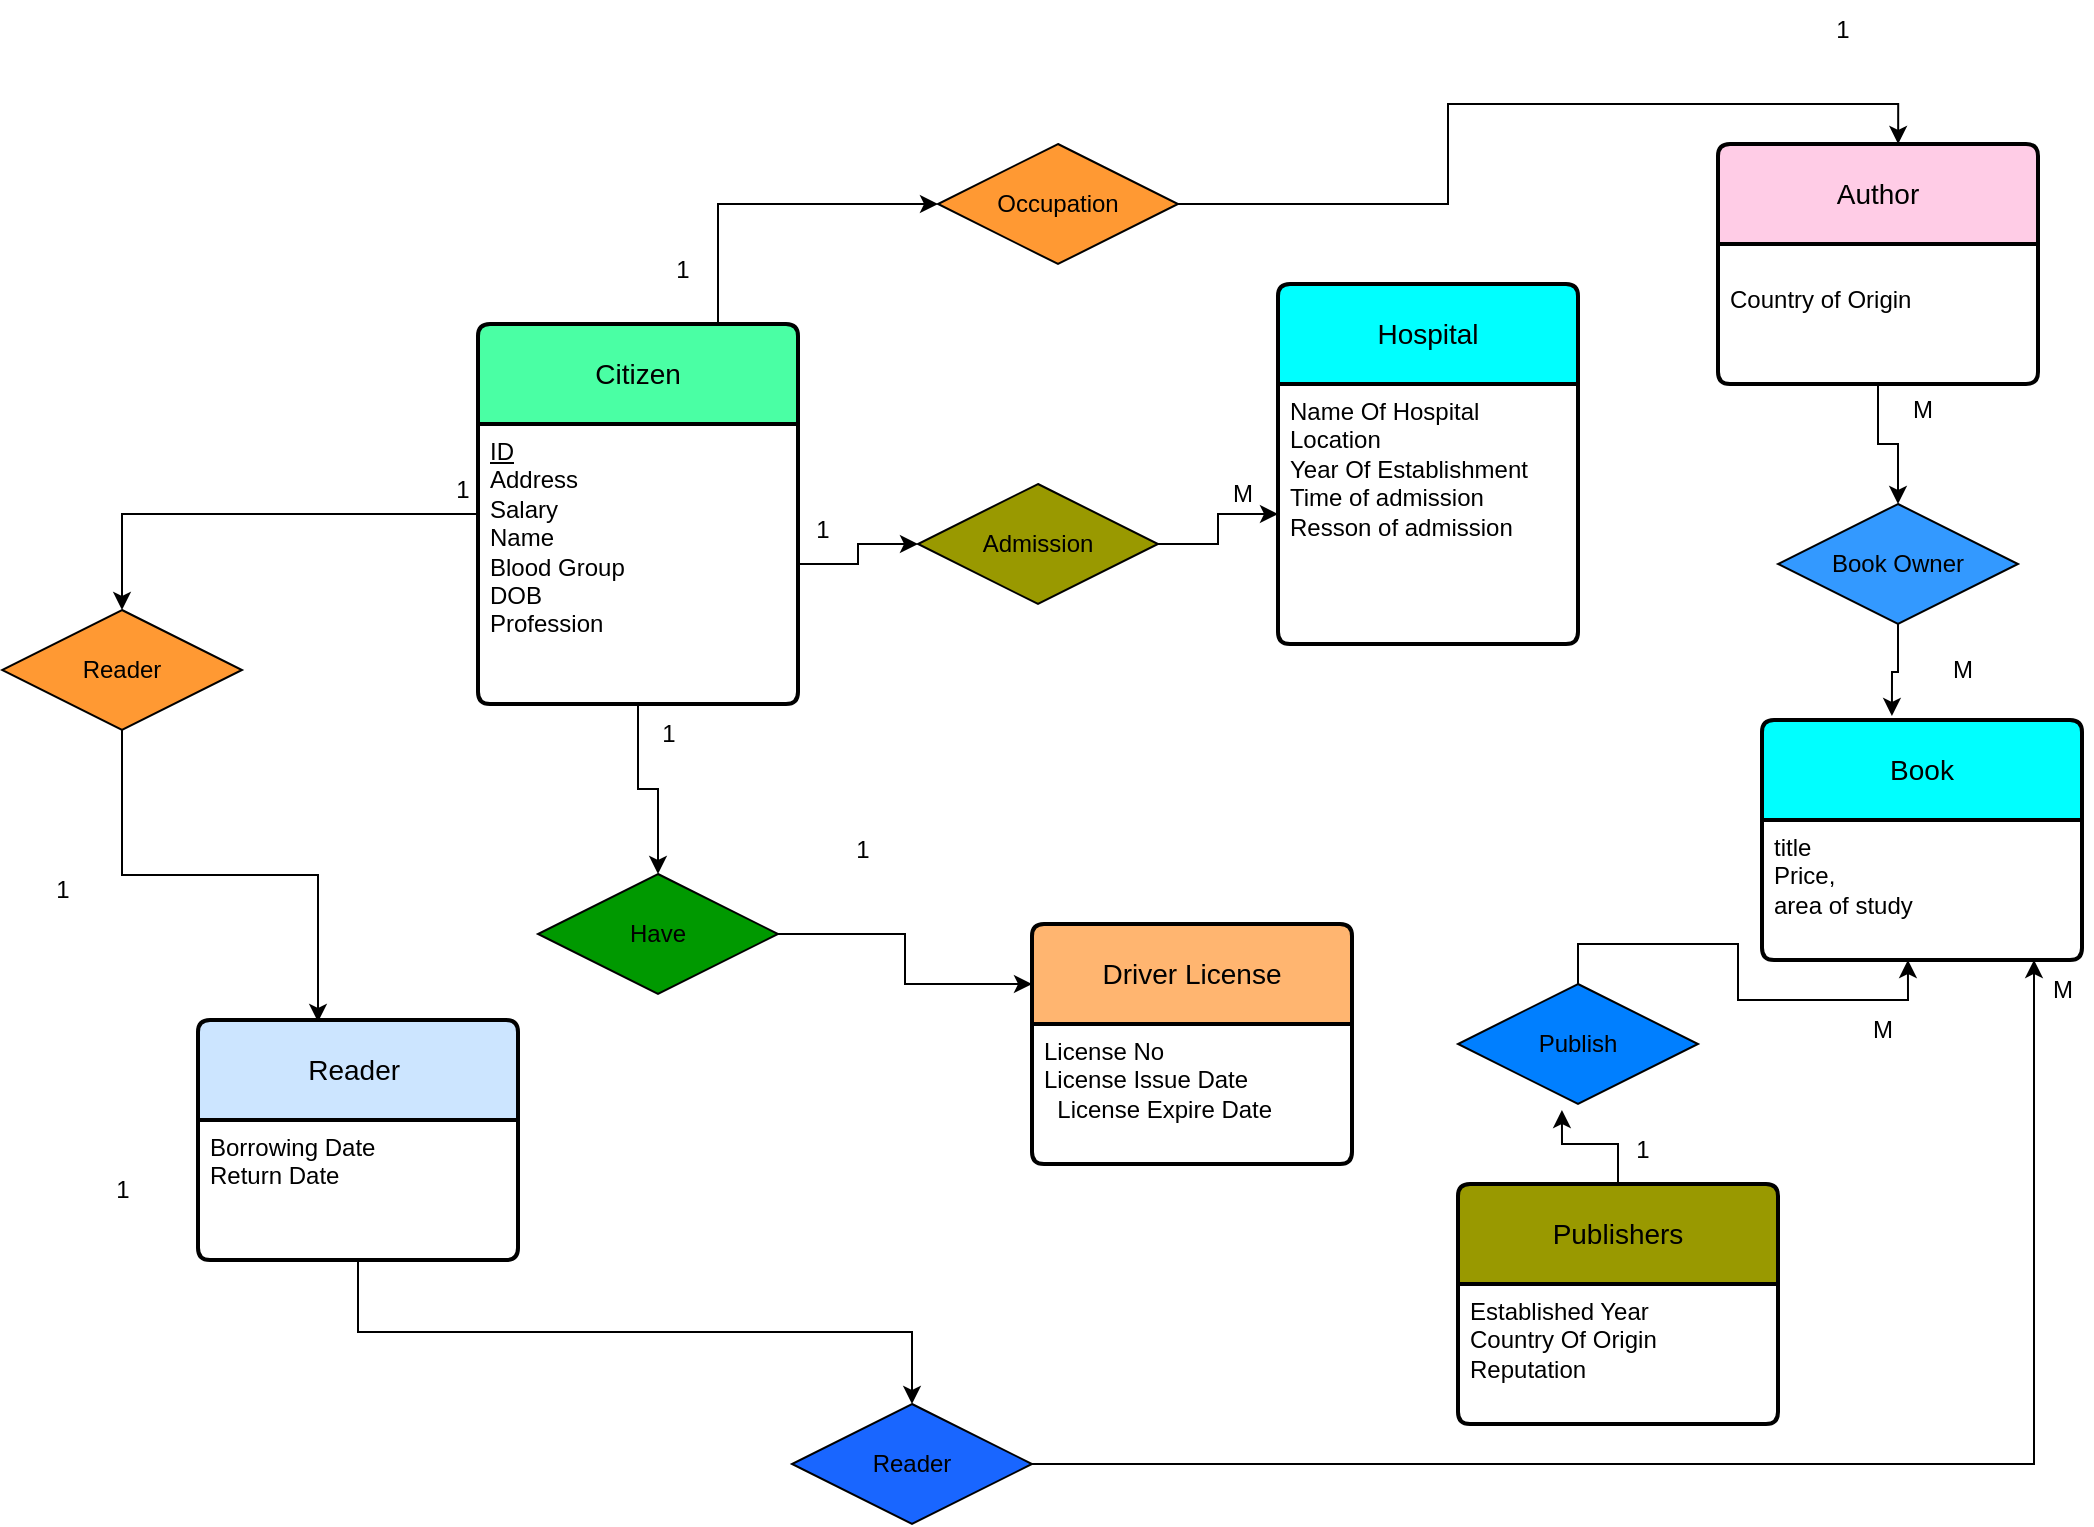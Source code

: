 <mxfile version="22.0.0" type="google">
  <diagram id="JSDDQRz3V1KPSI_Ny5Y9" name="Page-1">
    <mxGraphModel dx="2400" dy="1886" grid="1" gridSize="10" guides="1" tooltips="1" connect="1" arrows="1" fold="1" page="1" pageScale="1" pageWidth="850" pageHeight="1100" math="0" shadow="0">
      <root>
        <mxCell id="0" />
        <mxCell id="1" parent="0" />
        <mxCell id="pfKTipFEEnKFo6_xhmQf-56" style="edgeStyle=orthogonalEdgeStyle;rounded=0;orthogonalLoop=1;jettySize=auto;html=1;exitX=1;exitY=0.5;exitDx=0;exitDy=0;entryX=0;entryY=0.25;entryDx=0;entryDy=0;" parent="1" source="pfKTipFEEnKFo6_xhmQf-25" target="pfKTipFEEnKFo6_xhmQf-53" edge="1">
          <mxGeometry relative="1" as="geometry" />
        </mxCell>
        <mxCell id="pfKTipFEEnKFo6_xhmQf-25" value="Have" style="shape=rhombus;perimeter=rhombusPerimeter;whiteSpace=wrap;html=1;align=center;fillColor=#009900;" parent="1" vertex="1">
          <mxGeometry x="-110" y="165" width="120" height="60" as="geometry" />
        </mxCell>
        <mxCell id="pfKTipFEEnKFo6_xhmQf-68" style="edgeStyle=orthogonalEdgeStyle;rounded=0;orthogonalLoop=1;jettySize=auto;html=1;exitX=0.75;exitY=0;exitDx=0;exitDy=0;entryX=0;entryY=0.5;entryDx=0;entryDy=0;" parent="1" source="pfKTipFEEnKFo6_xhmQf-50" target="pfKTipFEEnKFo6_xhmQf-67" edge="1">
          <mxGeometry relative="1" as="geometry" />
        </mxCell>
        <mxCell id="pfKTipFEEnKFo6_xhmQf-79" style="edgeStyle=orthogonalEdgeStyle;rounded=0;orthogonalLoop=1;jettySize=auto;html=1;exitX=0;exitY=0.5;exitDx=0;exitDy=0;entryX=0.5;entryY=0;entryDx=0;entryDy=0;" parent="1" source="pfKTipFEEnKFo6_xhmQf-50" target="pfKTipFEEnKFo6_xhmQf-78" edge="1">
          <mxGeometry relative="1" as="geometry" />
        </mxCell>
        <mxCell id="pfKTipFEEnKFo6_xhmQf-50" value="Citizen" style="swimlane;childLayout=stackLayout;horizontal=1;startSize=50;horizontalStack=0;rounded=1;fontSize=14;fontStyle=0;strokeWidth=2;resizeParent=0;resizeLast=1;shadow=0;dashed=0;align=center;arcSize=4;whiteSpace=wrap;html=1;fillColor=#4AFFA4;" parent="1" vertex="1">
          <mxGeometry x="-140" y="-110" width="160" height="190" as="geometry" />
        </mxCell>
        <mxCell id="pfKTipFEEnKFo6_xhmQf-51" value="&lt;div&gt;&lt;u&gt;ID&lt;br&gt;&lt;/u&gt;&lt;/div&gt;&lt;div&gt;Address&lt;/div&gt;&lt;div&gt;Salary&lt;/div&gt;&lt;div&gt;Name&lt;/div&gt;&lt;div&gt;Blood Group&lt;br&gt;&lt;/div&gt;&lt;div&gt;DOB&lt;/div&gt;&lt;div&gt;Profession&lt;br&gt;&lt;/div&gt;" style="align=left;strokeColor=none;fillColor=none;spacingLeft=4;fontSize=12;verticalAlign=top;resizable=0;rotatable=0;part=1;html=1;" parent="pfKTipFEEnKFo6_xhmQf-50" vertex="1">
          <mxGeometry y="50" width="160" height="140" as="geometry" />
        </mxCell>
        <mxCell id="pfKTipFEEnKFo6_xhmQf-52" style="edgeStyle=orthogonalEdgeStyle;rounded=0;orthogonalLoop=1;jettySize=auto;html=1;exitX=0.5;exitY=1;exitDx=0;exitDy=0;entryX=0.5;entryY=0;entryDx=0;entryDy=0;" parent="1" source="pfKTipFEEnKFo6_xhmQf-51" target="pfKTipFEEnKFo6_xhmQf-25" edge="1">
          <mxGeometry relative="1" as="geometry" />
        </mxCell>
        <mxCell id="pfKTipFEEnKFo6_xhmQf-53" value="&lt;div&gt;Driver License&lt;/div&gt;" style="swimlane;childLayout=stackLayout;horizontal=1;startSize=50;horizontalStack=0;rounded=1;fontSize=14;fontStyle=0;strokeWidth=2;resizeParent=0;resizeLast=1;shadow=0;dashed=0;align=center;arcSize=4;whiteSpace=wrap;html=1;fillColor=#FFB570;" parent="1" vertex="1">
          <mxGeometry x="137" y="190" width="160" height="120" as="geometry" />
        </mxCell>
        <mxCell id="pfKTipFEEnKFo6_xhmQf-54" value="&lt;div&gt;License No&lt;/div&gt;&lt;div&gt;License Issue Date&lt;/div&gt;&lt;div&gt;&amp;nbsp; License Expire Date&lt;/div&gt;" style="align=left;strokeColor=none;fillColor=none;spacingLeft=4;fontSize=12;verticalAlign=top;resizable=0;rotatable=0;part=1;html=1;" parent="pfKTipFEEnKFo6_xhmQf-53" vertex="1">
          <mxGeometry y="50" width="160" height="70" as="geometry" />
        </mxCell>
        <mxCell id="pfKTipFEEnKFo6_xhmQf-57" value="Hospital" style="swimlane;childLayout=stackLayout;horizontal=1;startSize=50;horizontalStack=0;rounded=1;fontSize=14;fontStyle=0;strokeWidth=2;resizeParent=0;resizeLast=1;shadow=0;dashed=0;align=center;arcSize=4;whiteSpace=wrap;html=1;fillColor=#00FFFF;" parent="1" vertex="1">
          <mxGeometry x="260" y="-130" width="150" height="180" as="geometry" />
        </mxCell>
        <mxCell id="pfKTipFEEnKFo6_xhmQf-58" value="&lt;div&gt;Name Of Hospital&lt;/div&gt;&lt;div&gt;Location&lt;/div&gt;&lt;div&gt;Year Of Establishment&lt;/div&gt;&lt;div&gt;Time of admission&lt;/div&gt;&lt;div&gt;Resson of admission&lt;br&gt;&lt;/div&gt;" style="align=left;strokeColor=none;fillColor=none;spacingLeft=4;fontSize=12;verticalAlign=top;resizable=0;rotatable=0;part=1;html=1;" parent="pfKTipFEEnKFo6_xhmQf-57" vertex="1">
          <mxGeometry y="50" width="150" height="130" as="geometry" />
        </mxCell>
        <mxCell id="pfKTipFEEnKFo6_xhmQf-61" style="edgeStyle=orthogonalEdgeStyle;rounded=0;orthogonalLoop=1;jettySize=auto;html=1;exitX=1;exitY=0.5;exitDx=0;exitDy=0;entryX=0;entryY=0.5;entryDx=0;entryDy=0;" parent="1" source="pfKTipFEEnKFo6_xhmQf-59" target="pfKTipFEEnKFo6_xhmQf-58" edge="1">
          <mxGeometry relative="1" as="geometry" />
        </mxCell>
        <mxCell id="pfKTipFEEnKFo6_xhmQf-59" value="&lt;div&gt;Admission&lt;/div&gt;" style="shape=rhombus;perimeter=rhombusPerimeter;whiteSpace=wrap;html=1;align=center;fillColor=#999900;" parent="1" vertex="1">
          <mxGeometry x="80" y="-30" width="120" height="60" as="geometry" />
        </mxCell>
        <mxCell id="pfKTipFEEnKFo6_xhmQf-60" style="edgeStyle=orthogonalEdgeStyle;rounded=0;orthogonalLoop=1;jettySize=auto;html=1;exitX=1;exitY=0.5;exitDx=0;exitDy=0;entryX=0;entryY=0.5;entryDx=0;entryDy=0;" parent="1" source="pfKTipFEEnKFo6_xhmQf-51" target="pfKTipFEEnKFo6_xhmQf-59" edge="1">
          <mxGeometry relative="1" as="geometry" />
        </mxCell>
        <mxCell id="pfKTipFEEnKFo6_xhmQf-62" value="Book" style="swimlane;childLayout=stackLayout;horizontal=1;startSize=50;horizontalStack=0;rounded=1;fontSize=14;fontStyle=0;strokeWidth=2;resizeParent=0;resizeLast=1;shadow=0;dashed=0;align=center;arcSize=4;whiteSpace=wrap;html=1;fillColor=#00FFFF;" parent="1" vertex="1">
          <mxGeometry x="502" y="88" width="160" height="120" as="geometry" />
        </mxCell>
        <mxCell id="pfKTipFEEnKFo6_xhmQf-63" value="&lt;div&gt;title&lt;/div&gt;&lt;div&gt;Price,&lt;br&gt;&lt;/div&gt;&lt;div&gt;area of study&lt;/div&gt;&lt;div&gt;&lt;br&gt;&lt;/div&gt;" style="align=left;strokeColor=none;fillColor=none;spacingLeft=4;fontSize=12;verticalAlign=top;resizable=0;rotatable=0;part=1;html=1;" parent="pfKTipFEEnKFo6_xhmQf-62" vertex="1">
          <mxGeometry y="50" width="160" height="70" as="geometry" />
        </mxCell>
        <mxCell id="pfKTipFEEnKFo6_xhmQf-64" value="Author" style="swimlane;childLayout=stackLayout;horizontal=1;startSize=50;horizontalStack=0;rounded=1;fontSize=14;fontStyle=0;strokeWidth=2;resizeParent=0;resizeLast=1;shadow=0;dashed=0;align=center;arcSize=4;whiteSpace=wrap;html=1;fillColor=#FFCCE6;" parent="1" vertex="1">
          <mxGeometry x="480" y="-200" width="160" height="120" as="geometry" />
        </mxCell>
        <mxCell id="pfKTipFEEnKFo6_xhmQf-65" value="&lt;br&gt;&lt;div&gt;Country of Origin&lt;br&gt;&lt;/div&gt;" style="align=left;strokeColor=none;fillColor=none;spacingLeft=4;fontSize=12;verticalAlign=top;resizable=0;rotatable=0;part=1;html=1;" parent="pfKTipFEEnKFo6_xhmQf-64" vertex="1">
          <mxGeometry y="50" width="160" height="70" as="geometry" />
        </mxCell>
        <mxCell id="pfKTipFEEnKFo6_xhmQf-67" value="Occupation" style="shape=rhombus;perimeter=rhombusPerimeter;whiteSpace=wrap;html=1;align=center;fillColor=#FF9933;" parent="1" vertex="1">
          <mxGeometry x="90" y="-200" width="120" height="60" as="geometry" />
        </mxCell>
        <mxCell id="pfKTipFEEnKFo6_xhmQf-69" style="edgeStyle=orthogonalEdgeStyle;rounded=0;orthogonalLoop=1;jettySize=auto;html=1;exitX=1;exitY=0.5;exitDx=0;exitDy=0;entryX=0.563;entryY=0;entryDx=0;entryDy=0;entryPerimeter=0;" parent="1" source="pfKTipFEEnKFo6_xhmQf-67" target="pfKTipFEEnKFo6_xhmQf-64" edge="1">
          <mxGeometry relative="1" as="geometry" />
        </mxCell>
        <mxCell id="pfKTipFEEnKFo6_xhmQf-70" value="Book Owner" style="shape=rhombus;perimeter=rhombusPerimeter;whiteSpace=wrap;html=1;align=center;fillColor=#3399FF;" parent="1" vertex="1">
          <mxGeometry x="510" y="-20" width="120" height="60" as="geometry" />
        </mxCell>
        <mxCell id="pfKTipFEEnKFo6_xhmQf-71" style="edgeStyle=orthogonalEdgeStyle;rounded=0;orthogonalLoop=1;jettySize=auto;html=1;exitX=0.5;exitY=1;exitDx=0;exitDy=0;entryX=0.5;entryY=0;entryDx=0;entryDy=0;" parent="1" source="pfKTipFEEnKFo6_xhmQf-65" target="pfKTipFEEnKFo6_xhmQf-70" edge="1">
          <mxGeometry relative="1" as="geometry" />
        </mxCell>
        <mxCell id="pfKTipFEEnKFo6_xhmQf-72" style="edgeStyle=orthogonalEdgeStyle;rounded=0;orthogonalLoop=1;jettySize=auto;html=1;exitX=0.5;exitY=1;exitDx=0;exitDy=0;entryX=0.406;entryY=-0.017;entryDx=0;entryDy=0;entryPerimeter=0;" parent="1" source="pfKTipFEEnKFo6_xhmQf-70" target="pfKTipFEEnKFo6_xhmQf-62" edge="1">
          <mxGeometry relative="1" as="geometry" />
        </mxCell>
        <mxCell id="pfKTipFEEnKFo6_xhmQf-73" value="Reader&amp;nbsp; " style="swimlane;childLayout=stackLayout;horizontal=1;startSize=50;horizontalStack=0;rounded=1;fontSize=14;fontStyle=0;strokeWidth=2;resizeParent=0;resizeLast=1;shadow=0;dashed=0;align=center;arcSize=4;whiteSpace=wrap;html=1;fillColor=#CCE5FF;" parent="1" vertex="1">
          <mxGeometry x="-280" y="238" width="160" height="120" as="geometry" />
        </mxCell>
        <mxCell id="pfKTipFEEnKFo6_xhmQf-74" value="&lt;div&gt;Borrowing Date&lt;/div&gt;&lt;div&gt;Return Date&lt;br&gt;&lt;/div&gt;" style="align=left;strokeColor=none;fillColor=none;spacingLeft=4;fontSize=12;verticalAlign=top;resizable=0;rotatable=0;part=1;html=1;" parent="pfKTipFEEnKFo6_xhmQf-73" vertex="1">
          <mxGeometry y="50" width="160" height="70" as="geometry" />
        </mxCell>
        <mxCell id="pfKTipFEEnKFo6_xhmQf-78" value="Reader" style="shape=rhombus;perimeter=rhombusPerimeter;whiteSpace=wrap;html=1;align=center;fillColor=#FF9933;" parent="1" vertex="1">
          <mxGeometry x="-378" y="33" width="120" height="60" as="geometry" />
        </mxCell>
        <mxCell id="pfKTipFEEnKFo6_xhmQf-80" style="edgeStyle=orthogonalEdgeStyle;rounded=0;orthogonalLoop=1;jettySize=auto;html=1;exitX=0.5;exitY=1;exitDx=0;exitDy=0;entryX=0.375;entryY=0.008;entryDx=0;entryDy=0;entryPerimeter=0;" parent="1" source="pfKTipFEEnKFo6_xhmQf-78" target="pfKTipFEEnKFo6_xhmQf-73" edge="1">
          <mxGeometry relative="1" as="geometry" />
        </mxCell>
        <mxCell id="pfKTipFEEnKFo6_xhmQf-81" value="&lt;div&gt;Publishers&lt;/div&gt;" style="swimlane;childLayout=stackLayout;horizontal=1;startSize=50;horizontalStack=0;rounded=1;fontSize=14;fontStyle=0;strokeWidth=2;resizeParent=0;resizeLast=1;shadow=0;dashed=0;align=center;arcSize=4;whiteSpace=wrap;html=1;fillColor=#999900;" parent="1" vertex="1">
          <mxGeometry x="350" y="320" width="160" height="120" as="geometry" />
        </mxCell>
        <mxCell id="pfKTipFEEnKFo6_xhmQf-82" value="&lt;div&gt;Established Year&lt;/div&gt;&lt;div&gt;Country Of Origin&lt;/div&gt;&lt;div&gt;Reputation&lt;/div&gt;" style="align=left;strokeColor=none;fillColor=none;spacingLeft=4;fontSize=12;verticalAlign=top;resizable=0;rotatable=0;part=1;html=1;" parent="pfKTipFEEnKFo6_xhmQf-81" vertex="1">
          <mxGeometry y="50" width="160" height="70" as="geometry" />
        </mxCell>
        <mxCell id="pfKTipFEEnKFo6_xhmQf-86" value="Publish" style="shape=rhombus;perimeter=rhombusPerimeter;whiteSpace=wrap;html=1;align=center;fillColor=#007FFF;" parent="1" vertex="1">
          <mxGeometry x="350" y="220" width="120" height="60" as="geometry" />
        </mxCell>
        <mxCell id="pfKTipFEEnKFo6_xhmQf-87" style="edgeStyle=orthogonalEdgeStyle;rounded=0;orthogonalLoop=1;jettySize=auto;html=1;exitX=0.5;exitY=0;exitDx=0;exitDy=0;entryX=0.433;entryY=1.05;entryDx=0;entryDy=0;entryPerimeter=0;" parent="1" source="pfKTipFEEnKFo6_xhmQf-81" target="pfKTipFEEnKFo6_xhmQf-86" edge="1">
          <mxGeometry relative="1" as="geometry" />
        </mxCell>
        <mxCell id="pfKTipFEEnKFo6_xhmQf-88" style="edgeStyle=orthogonalEdgeStyle;rounded=0;orthogonalLoop=1;jettySize=auto;html=1;exitX=0.5;exitY=0;exitDx=0;exitDy=0;entryX=0.456;entryY=1;entryDx=0;entryDy=0;entryPerimeter=0;" parent="1" source="pfKTipFEEnKFo6_xhmQf-86" target="pfKTipFEEnKFo6_xhmQf-63" edge="1">
          <mxGeometry relative="1" as="geometry" />
        </mxCell>
        <mxCell id="pfKTipFEEnKFo6_xhmQf-89" value="M" style="text;html=1;align=center;verticalAlign=middle;resizable=0;points=[];autosize=1;strokeColor=none;fillColor=none;" parent="1" vertex="1">
          <mxGeometry x="227" y="-40" width="30" height="30" as="geometry" />
        </mxCell>
        <mxCell id="pfKTipFEEnKFo6_xhmQf-90" value="1" style="text;html=1;align=center;verticalAlign=middle;resizable=0;points=[];autosize=1;strokeColor=none;fillColor=none;" parent="1" vertex="1">
          <mxGeometry x="17" y="-22" width="30" height="30" as="geometry" />
        </mxCell>
        <mxCell id="pfKTipFEEnKFo6_xhmQf-91" value="&lt;div&gt;1&lt;/div&gt;" style="text;html=1;align=center;verticalAlign=middle;resizable=0;points=[];autosize=1;strokeColor=none;fillColor=none;" parent="1" vertex="1">
          <mxGeometry x="-163" y="-42" width="30" height="30" as="geometry" />
        </mxCell>
        <mxCell id="pfKTipFEEnKFo6_xhmQf-92" value="1" style="text;html=1;align=center;verticalAlign=middle;resizable=0;points=[];autosize=1;strokeColor=none;fillColor=none;" parent="1" vertex="1">
          <mxGeometry x="-363" y="158" width="30" height="30" as="geometry" />
        </mxCell>
        <mxCell id="pfKTipFEEnKFo6_xhmQf-93" value="1" style="text;html=1;align=center;verticalAlign=middle;resizable=0;points=[];autosize=1;strokeColor=none;fillColor=none;" parent="1" vertex="1">
          <mxGeometry x="-60" y="80" width="30" height="30" as="geometry" />
        </mxCell>
        <mxCell id="pfKTipFEEnKFo6_xhmQf-94" value="1" style="text;html=1;align=center;verticalAlign=middle;resizable=0;points=[];autosize=1;strokeColor=none;fillColor=none;" parent="1" vertex="1">
          <mxGeometry x="37" y="138" width="30" height="30" as="geometry" />
        </mxCell>
        <mxCell id="pfKTipFEEnKFo6_xhmQf-95" value="1" style="text;html=1;align=center;verticalAlign=middle;resizable=0;points=[];autosize=1;strokeColor=none;fillColor=none;" parent="1" vertex="1">
          <mxGeometry x="427" y="288" width="30" height="30" as="geometry" />
        </mxCell>
        <mxCell id="pfKTipFEEnKFo6_xhmQf-96" value="M" style="text;html=1;align=center;verticalAlign=middle;resizable=0;points=[];autosize=1;strokeColor=none;fillColor=none;" parent="1" vertex="1">
          <mxGeometry x="547" y="228" width="30" height="30" as="geometry" />
        </mxCell>
        <mxCell id="pfKTipFEEnKFo6_xhmQf-97" value="M" style="text;html=1;align=center;verticalAlign=middle;resizable=0;points=[];autosize=1;strokeColor=none;fillColor=none;" parent="1" vertex="1">
          <mxGeometry x="567" y="-82" width="30" height="30" as="geometry" />
        </mxCell>
        <mxCell id="pfKTipFEEnKFo6_xhmQf-98" value="M" style="text;html=1;align=center;verticalAlign=middle;resizable=0;points=[];autosize=1;strokeColor=none;fillColor=none;" parent="1" vertex="1">
          <mxGeometry x="587" y="48" width="30" height="30" as="geometry" />
        </mxCell>
        <mxCell id="pfKTipFEEnKFo6_xhmQf-99" value="1" style="text;html=1;align=center;verticalAlign=middle;resizable=0;points=[];autosize=1;strokeColor=none;fillColor=none;" parent="1" vertex="1">
          <mxGeometry x="-53" y="-152" width="30" height="30" as="geometry" />
        </mxCell>
        <mxCell id="pfKTipFEEnKFo6_xhmQf-100" value="1" style="text;html=1;align=center;verticalAlign=middle;resizable=0;points=[];autosize=1;strokeColor=none;fillColor=none;" parent="1" vertex="1">
          <mxGeometry x="527" y="-272" width="30" height="30" as="geometry" />
        </mxCell>
        <mxCell id="pfKTipFEEnKFo6_xhmQf-101" style="edgeStyle=orthogonalEdgeStyle;rounded=0;orthogonalLoop=1;jettySize=auto;html=1;exitX=0.5;exitY=1;exitDx=0;exitDy=0;" parent="1" source="pfKTipFEEnKFo6_xhmQf-74" target="pfKTipFEEnKFo6_xhmQf-102" edge="1">
          <mxGeometry relative="1" as="geometry">
            <mxPoint x="90" y="500" as="targetPoint" />
          </mxGeometry>
        </mxCell>
        <mxCell id="pfKTipFEEnKFo6_xhmQf-102" value="Reader" style="shape=rhombus;perimeter=rhombusPerimeter;whiteSpace=wrap;html=1;align=center;fillColor=#1966FF;" parent="1" vertex="1">
          <mxGeometry x="17" y="430" width="120" height="60" as="geometry" />
        </mxCell>
        <mxCell id="pfKTipFEEnKFo6_xhmQf-103" style="edgeStyle=orthogonalEdgeStyle;rounded=0;orthogonalLoop=1;jettySize=auto;html=1;exitX=1;exitY=0.5;exitDx=0;exitDy=0;entryX=0.85;entryY=1;entryDx=0;entryDy=0;entryPerimeter=0;" parent="1" source="pfKTipFEEnKFo6_xhmQf-102" target="pfKTipFEEnKFo6_xhmQf-63" edge="1">
          <mxGeometry relative="1" as="geometry" />
        </mxCell>
        <mxCell id="pfKTipFEEnKFo6_xhmQf-104" value="1" style="text;html=1;align=center;verticalAlign=middle;resizable=0;points=[];autosize=1;strokeColor=none;fillColor=none;" parent="1" vertex="1">
          <mxGeometry x="-333" y="308" width="30" height="30" as="geometry" />
        </mxCell>
        <mxCell id="pfKTipFEEnKFo6_xhmQf-105" value="M" style="text;html=1;align=center;verticalAlign=middle;resizable=0;points=[];autosize=1;strokeColor=none;fillColor=none;" parent="1" vertex="1">
          <mxGeometry x="637" y="208" width="30" height="30" as="geometry" />
        </mxCell>
      </root>
    </mxGraphModel>
  </diagram>
</mxfile>
